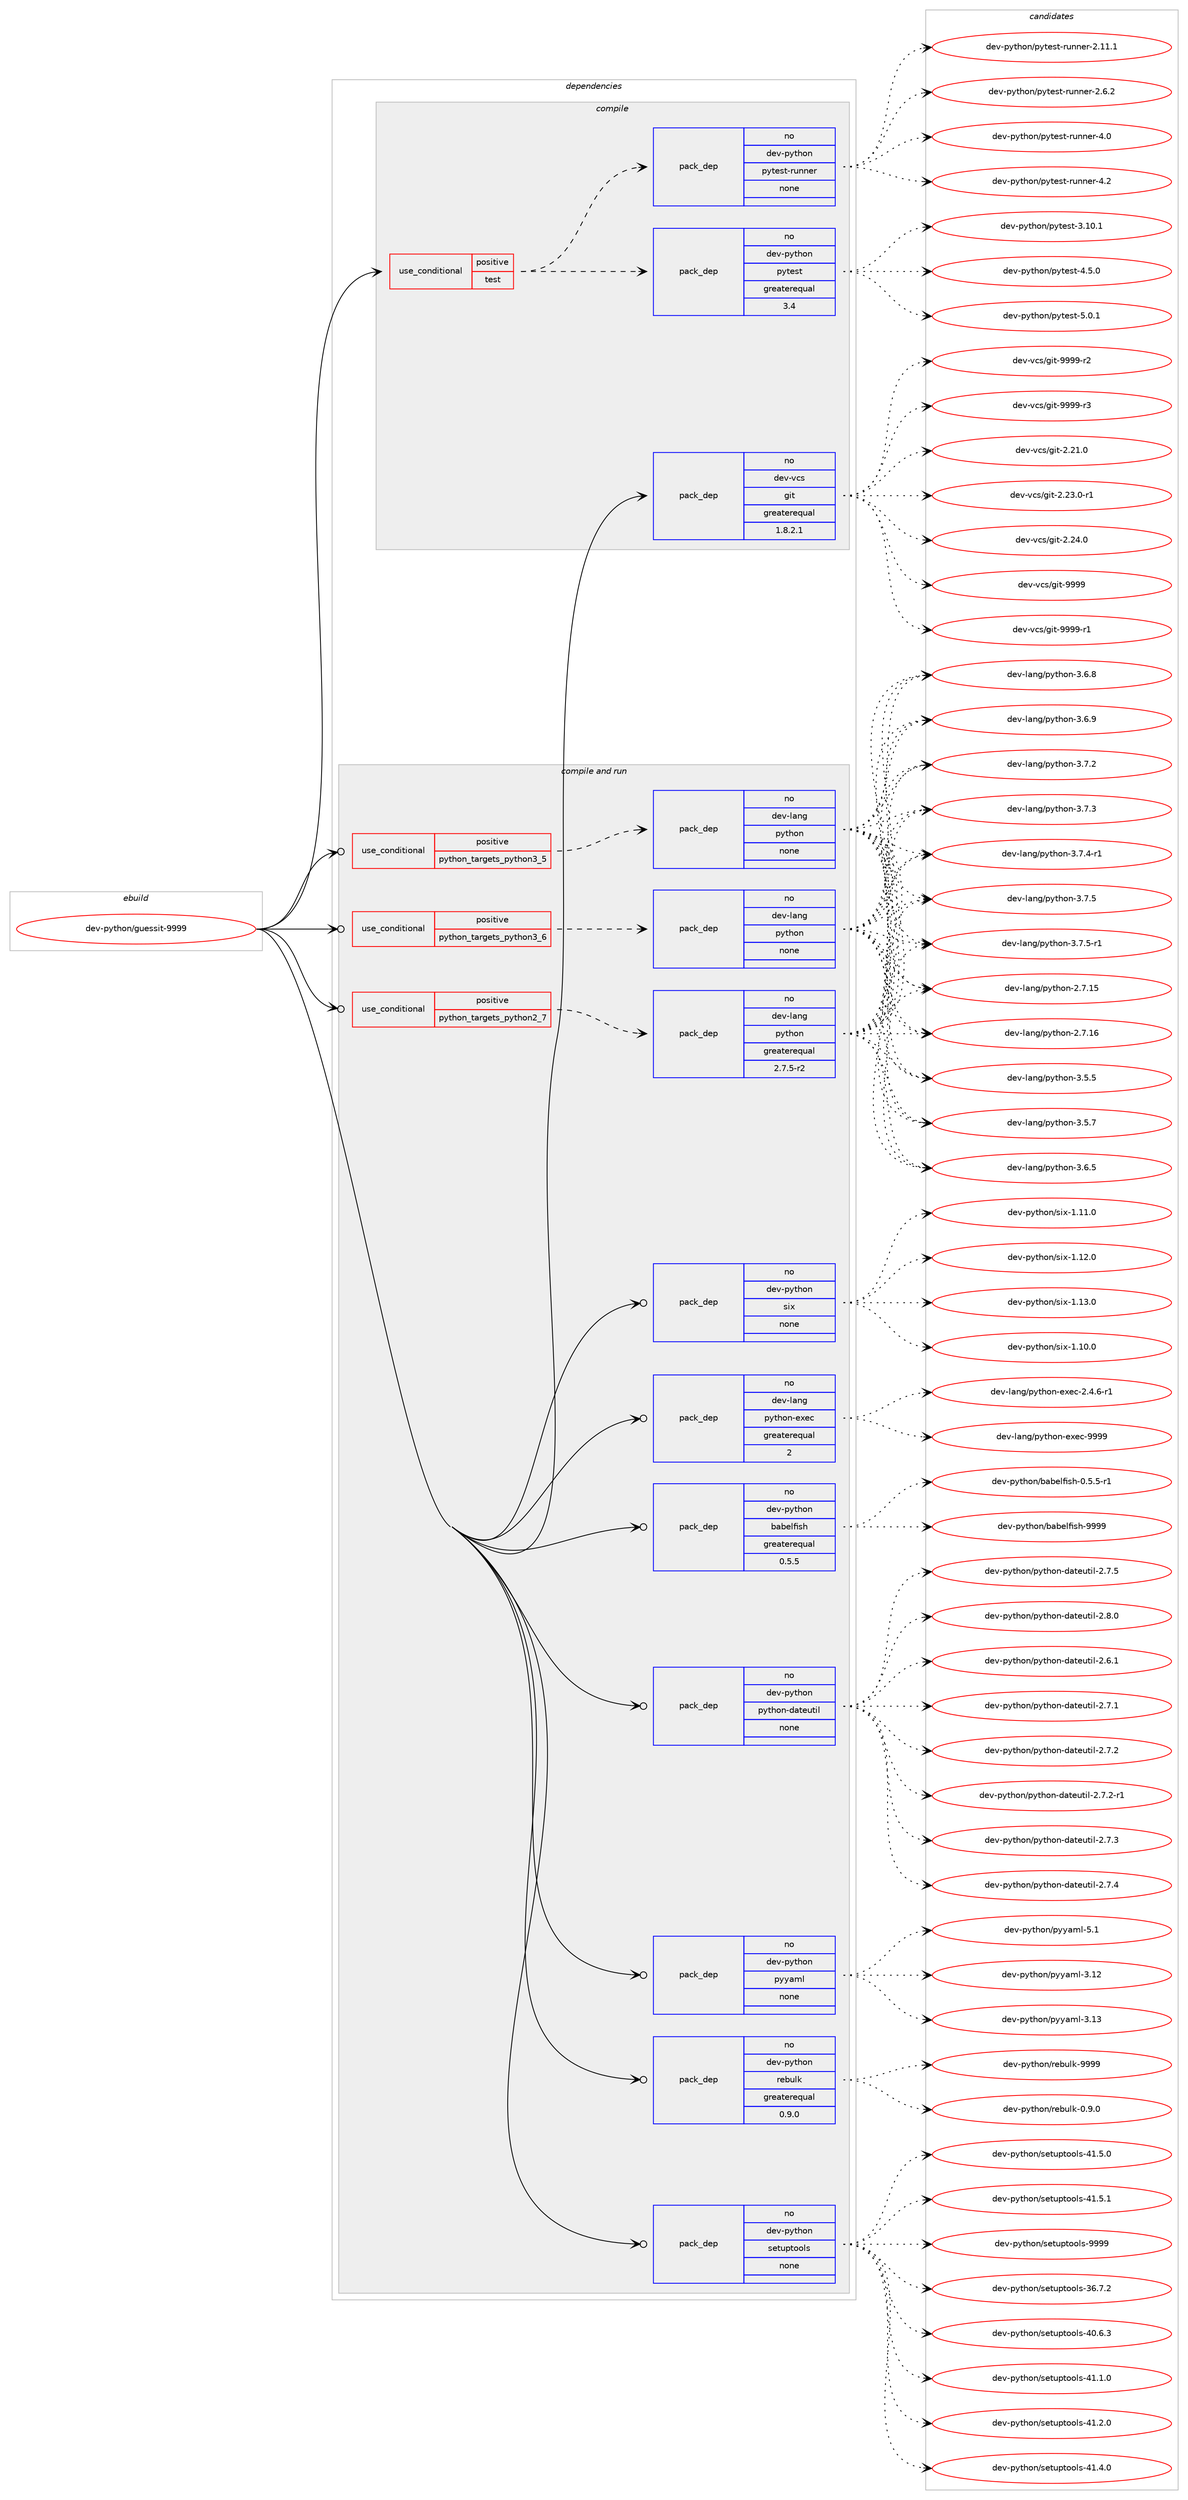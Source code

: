 digraph prolog {

# *************
# Graph options
# *************

newrank=true;
concentrate=true;
compound=true;
graph [rankdir=LR,fontname=Helvetica,fontsize=10,ranksep=1.5];#, ranksep=2.5, nodesep=0.2];
edge  [arrowhead=vee];
node  [fontname=Helvetica,fontsize=10];

# **********
# The ebuild
# **********

subgraph cluster_leftcol {
color=gray;
rank=same;
label=<<i>ebuild</i>>;
id [label="dev-python/guessit-9999", color=red, width=4, href="../dev-python/guessit-9999.svg"];
}

# ****************
# The dependencies
# ****************

subgraph cluster_midcol {
color=gray;
label=<<i>dependencies</i>>;
subgraph cluster_compile {
fillcolor="#eeeeee";
style=filled;
label=<<i>compile</i>>;
subgraph cond140353 {
dependency607966 [label=<<TABLE BORDER="0" CELLBORDER="1" CELLSPACING="0" CELLPADDING="4"><TR><TD ROWSPAN="3" CELLPADDING="10">use_conditional</TD></TR><TR><TD>positive</TD></TR><TR><TD>test</TD></TR></TABLE>>, shape=none, color=red];
subgraph pack455814 {
dependency607967 [label=<<TABLE BORDER="0" CELLBORDER="1" CELLSPACING="0" CELLPADDING="4" WIDTH="220"><TR><TD ROWSPAN="6" CELLPADDING="30">pack_dep</TD></TR><TR><TD WIDTH="110">no</TD></TR><TR><TD>dev-python</TD></TR><TR><TD>pytest</TD></TR><TR><TD>greaterequal</TD></TR><TR><TD>3.4</TD></TR></TABLE>>, shape=none, color=blue];
}
dependency607966:e -> dependency607967:w [weight=20,style="dashed",arrowhead="vee"];
subgraph pack455815 {
dependency607968 [label=<<TABLE BORDER="0" CELLBORDER="1" CELLSPACING="0" CELLPADDING="4" WIDTH="220"><TR><TD ROWSPAN="6" CELLPADDING="30">pack_dep</TD></TR><TR><TD WIDTH="110">no</TD></TR><TR><TD>dev-python</TD></TR><TR><TD>pytest-runner</TD></TR><TR><TD>none</TD></TR><TR><TD></TD></TR></TABLE>>, shape=none, color=blue];
}
dependency607966:e -> dependency607968:w [weight=20,style="dashed",arrowhead="vee"];
}
id:e -> dependency607966:w [weight=20,style="solid",arrowhead="vee"];
subgraph pack455816 {
dependency607969 [label=<<TABLE BORDER="0" CELLBORDER="1" CELLSPACING="0" CELLPADDING="4" WIDTH="220"><TR><TD ROWSPAN="6" CELLPADDING="30">pack_dep</TD></TR><TR><TD WIDTH="110">no</TD></TR><TR><TD>dev-vcs</TD></TR><TR><TD>git</TD></TR><TR><TD>greaterequal</TD></TR><TR><TD>1.8.2.1</TD></TR></TABLE>>, shape=none, color=blue];
}
id:e -> dependency607969:w [weight=20,style="solid",arrowhead="vee"];
}
subgraph cluster_compileandrun {
fillcolor="#eeeeee";
style=filled;
label=<<i>compile and run</i>>;
subgraph cond140354 {
dependency607970 [label=<<TABLE BORDER="0" CELLBORDER="1" CELLSPACING="0" CELLPADDING="4"><TR><TD ROWSPAN="3" CELLPADDING="10">use_conditional</TD></TR><TR><TD>positive</TD></TR><TR><TD>python_targets_python2_7</TD></TR></TABLE>>, shape=none, color=red];
subgraph pack455817 {
dependency607971 [label=<<TABLE BORDER="0" CELLBORDER="1" CELLSPACING="0" CELLPADDING="4" WIDTH="220"><TR><TD ROWSPAN="6" CELLPADDING="30">pack_dep</TD></TR><TR><TD WIDTH="110">no</TD></TR><TR><TD>dev-lang</TD></TR><TR><TD>python</TD></TR><TR><TD>greaterequal</TD></TR><TR><TD>2.7.5-r2</TD></TR></TABLE>>, shape=none, color=blue];
}
dependency607970:e -> dependency607971:w [weight=20,style="dashed",arrowhead="vee"];
}
id:e -> dependency607970:w [weight=20,style="solid",arrowhead="odotvee"];
subgraph cond140355 {
dependency607972 [label=<<TABLE BORDER="0" CELLBORDER="1" CELLSPACING="0" CELLPADDING="4"><TR><TD ROWSPAN="3" CELLPADDING="10">use_conditional</TD></TR><TR><TD>positive</TD></TR><TR><TD>python_targets_python3_5</TD></TR></TABLE>>, shape=none, color=red];
subgraph pack455818 {
dependency607973 [label=<<TABLE BORDER="0" CELLBORDER="1" CELLSPACING="0" CELLPADDING="4" WIDTH="220"><TR><TD ROWSPAN="6" CELLPADDING="30">pack_dep</TD></TR><TR><TD WIDTH="110">no</TD></TR><TR><TD>dev-lang</TD></TR><TR><TD>python</TD></TR><TR><TD>none</TD></TR><TR><TD></TD></TR></TABLE>>, shape=none, color=blue];
}
dependency607972:e -> dependency607973:w [weight=20,style="dashed",arrowhead="vee"];
}
id:e -> dependency607972:w [weight=20,style="solid",arrowhead="odotvee"];
subgraph cond140356 {
dependency607974 [label=<<TABLE BORDER="0" CELLBORDER="1" CELLSPACING="0" CELLPADDING="4"><TR><TD ROWSPAN="3" CELLPADDING="10">use_conditional</TD></TR><TR><TD>positive</TD></TR><TR><TD>python_targets_python3_6</TD></TR></TABLE>>, shape=none, color=red];
subgraph pack455819 {
dependency607975 [label=<<TABLE BORDER="0" CELLBORDER="1" CELLSPACING="0" CELLPADDING="4" WIDTH="220"><TR><TD ROWSPAN="6" CELLPADDING="30">pack_dep</TD></TR><TR><TD WIDTH="110">no</TD></TR><TR><TD>dev-lang</TD></TR><TR><TD>python</TD></TR><TR><TD>none</TD></TR><TR><TD></TD></TR></TABLE>>, shape=none, color=blue];
}
dependency607974:e -> dependency607975:w [weight=20,style="dashed",arrowhead="vee"];
}
id:e -> dependency607974:w [weight=20,style="solid",arrowhead="odotvee"];
subgraph pack455820 {
dependency607976 [label=<<TABLE BORDER="0" CELLBORDER="1" CELLSPACING="0" CELLPADDING="4" WIDTH="220"><TR><TD ROWSPAN="6" CELLPADDING="30">pack_dep</TD></TR><TR><TD WIDTH="110">no</TD></TR><TR><TD>dev-lang</TD></TR><TR><TD>python-exec</TD></TR><TR><TD>greaterequal</TD></TR><TR><TD>2</TD></TR></TABLE>>, shape=none, color=blue];
}
id:e -> dependency607976:w [weight=20,style="solid",arrowhead="odotvee"];
subgraph pack455821 {
dependency607977 [label=<<TABLE BORDER="0" CELLBORDER="1" CELLSPACING="0" CELLPADDING="4" WIDTH="220"><TR><TD ROWSPAN="6" CELLPADDING="30">pack_dep</TD></TR><TR><TD WIDTH="110">no</TD></TR><TR><TD>dev-python</TD></TR><TR><TD>babelfish</TD></TR><TR><TD>greaterequal</TD></TR><TR><TD>0.5.5</TD></TR></TABLE>>, shape=none, color=blue];
}
id:e -> dependency607977:w [weight=20,style="solid",arrowhead="odotvee"];
subgraph pack455822 {
dependency607978 [label=<<TABLE BORDER="0" CELLBORDER="1" CELLSPACING="0" CELLPADDING="4" WIDTH="220"><TR><TD ROWSPAN="6" CELLPADDING="30">pack_dep</TD></TR><TR><TD WIDTH="110">no</TD></TR><TR><TD>dev-python</TD></TR><TR><TD>python-dateutil</TD></TR><TR><TD>none</TD></TR><TR><TD></TD></TR></TABLE>>, shape=none, color=blue];
}
id:e -> dependency607978:w [weight=20,style="solid",arrowhead="odotvee"];
subgraph pack455823 {
dependency607979 [label=<<TABLE BORDER="0" CELLBORDER="1" CELLSPACING="0" CELLPADDING="4" WIDTH="220"><TR><TD ROWSPAN="6" CELLPADDING="30">pack_dep</TD></TR><TR><TD WIDTH="110">no</TD></TR><TR><TD>dev-python</TD></TR><TR><TD>pyyaml</TD></TR><TR><TD>none</TD></TR><TR><TD></TD></TR></TABLE>>, shape=none, color=blue];
}
id:e -> dependency607979:w [weight=20,style="solid",arrowhead="odotvee"];
subgraph pack455824 {
dependency607980 [label=<<TABLE BORDER="0" CELLBORDER="1" CELLSPACING="0" CELLPADDING="4" WIDTH="220"><TR><TD ROWSPAN="6" CELLPADDING="30">pack_dep</TD></TR><TR><TD WIDTH="110">no</TD></TR><TR><TD>dev-python</TD></TR><TR><TD>rebulk</TD></TR><TR><TD>greaterequal</TD></TR><TR><TD>0.9.0</TD></TR></TABLE>>, shape=none, color=blue];
}
id:e -> dependency607980:w [weight=20,style="solid",arrowhead="odotvee"];
subgraph pack455825 {
dependency607981 [label=<<TABLE BORDER="0" CELLBORDER="1" CELLSPACING="0" CELLPADDING="4" WIDTH="220"><TR><TD ROWSPAN="6" CELLPADDING="30">pack_dep</TD></TR><TR><TD WIDTH="110">no</TD></TR><TR><TD>dev-python</TD></TR><TR><TD>setuptools</TD></TR><TR><TD>none</TD></TR><TR><TD></TD></TR></TABLE>>, shape=none, color=blue];
}
id:e -> dependency607981:w [weight=20,style="solid",arrowhead="odotvee"];
subgraph pack455826 {
dependency607982 [label=<<TABLE BORDER="0" CELLBORDER="1" CELLSPACING="0" CELLPADDING="4" WIDTH="220"><TR><TD ROWSPAN="6" CELLPADDING="30">pack_dep</TD></TR><TR><TD WIDTH="110">no</TD></TR><TR><TD>dev-python</TD></TR><TR><TD>six</TD></TR><TR><TD>none</TD></TR><TR><TD></TD></TR></TABLE>>, shape=none, color=blue];
}
id:e -> dependency607982:w [weight=20,style="solid",arrowhead="odotvee"];
}
subgraph cluster_run {
fillcolor="#eeeeee";
style=filled;
label=<<i>run</i>>;
}
}

# **************
# The candidates
# **************

subgraph cluster_choices {
rank=same;
color=gray;
label=<<i>candidates</i>>;

subgraph choice455814 {
color=black;
nodesep=1;
choice100101118451121211161041111104711212111610111511645514649484649 [label="dev-python/pytest-3.10.1", color=red, width=4,href="../dev-python/pytest-3.10.1.svg"];
choice1001011184511212111610411111047112121116101115116455246534648 [label="dev-python/pytest-4.5.0", color=red, width=4,href="../dev-python/pytest-4.5.0.svg"];
choice1001011184511212111610411111047112121116101115116455346484649 [label="dev-python/pytest-5.0.1", color=red, width=4,href="../dev-python/pytest-5.0.1.svg"];
dependency607967:e -> choice100101118451121211161041111104711212111610111511645514649484649:w [style=dotted,weight="100"];
dependency607967:e -> choice1001011184511212111610411111047112121116101115116455246534648:w [style=dotted,weight="100"];
dependency607967:e -> choice1001011184511212111610411111047112121116101115116455346484649:w [style=dotted,weight="100"];
}
subgraph choice455815 {
color=black;
nodesep=1;
choice10010111845112121116104111110471121211161011151164511411711011010111445504649494649 [label="dev-python/pytest-runner-2.11.1", color=red, width=4,href="../dev-python/pytest-runner-2.11.1.svg"];
choice100101118451121211161041111104711212111610111511645114117110110101114455046544650 [label="dev-python/pytest-runner-2.6.2", color=red, width=4,href="../dev-python/pytest-runner-2.6.2.svg"];
choice10010111845112121116104111110471121211161011151164511411711011010111445524648 [label="dev-python/pytest-runner-4.0", color=red, width=4,href="../dev-python/pytest-runner-4.0.svg"];
choice10010111845112121116104111110471121211161011151164511411711011010111445524650 [label="dev-python/pytest-runner-4.2", color=red, width=4,href="../dev-python/pytest-runner-4.2.svg"];
dependency607968:e -> choice10010111845112121116104111110471121211161011151164511411711011010111445504649494649:w [style=dotted,weight="100"];
dependency607968:e -> choice100101118451121211161041111104711212111610111511645114117110110101114455046544650:w [style=dotted,weight="100"];
dependency607968:e -> choice10010111845112121116104111110471121211161011151164511411711011010111445524648:w [style=dotted,weight="100"];
dependency607968:e -> choice10010111845112121116104111110471121211161011151164511411711011010111445524650:w [style=dotted,weight="100"];
}
subgraph choice455816 {
color=black;
nodesep=1;
choice10010111845118991154710310511645504650494648 [label="dev-vcs/git-2.21.0", color=red, width=4,href="../dev-vcs/git-2.21.0.svg"];
choice100101118451189911547103105116455046505146484511449 [label="dev-vcs/git-2.23.0-r1", color=red, width=4,href="../dev-vcs/git-2.23.0-r1.svg"];
choice10010111845118991154710310511645504650524648 [label="dev-vcs/git-2.24.0", color=red, width=4,href="../dev-vcs/git-2.24.0.svg"];
choice1001011184511899115471031051164557575757 [label="dev-vcs/git-9999", color=red, width=4,href="../dev-vcs/git-9999.svg"];
choice10010111845118991154710310511645575757574511449 [label="dev-vcs/git-9999-r1", color=red, width=4,href="../dev-vcs/git-9999-r1.svg"];
choice10010111845118991154710310511645575757574511450 [label="dev-vcs/git-9999-r2", color=red, width=4,href="../dev-vcs/git-9999-r2.svg"];
choice10010111845118991154710310511645575757574511451 [label="dev-vcs/git-9999-r3", color=red, width=4,href="../dev-vcs/git-9999-r3.svg"];
dependency607969:e -> choice10010111845118991154710310511645504650494648:w [style=dotted,weight="100"];
dependency607969:e -> choice100101118451189911547103105116455046505146484511449:w [style=dotted,weight="100"];
dependency607969:e -> choice10010111845118991154710310511645504650524648:w [style=dotted,weight="100"];
dependency607969:e -> choice1001011184511899115471031051164557575757:w [style=dotted,weight="100"];
dependency607969:e -> choice10010111845118991154710310511645575757574511449:w [style=dotted,weight="100"];
dependency607969:e -> choice10010111845118991154710310511645575757574511450:w [style=dotted,weight="100"];
dependency607969:e -> choice10010111845118991154710310511645575757574511451:w [style=dotted,weight="100"];
}
subgraph choice455817 {
color=black;
nodesep=1;
choice10010111845108971101034711212111610411111045504655464953 [label="dev-lang/python-2.7.15", color=red, width=4,href="../dev-lang/python-2.7.15.svg"];
choice10010111845108971101034711212111610411111045504655464954 [label="dev-lang/python-2.7.16", color=red, width=4,href="../dev-lang/python-2.7.16.svg"];
choice100101118451089711010347112121116104111110455146534653 [label="dev-lang/python-3.5.5", color=red, width=4,href="../dev-lang/python-3.5.5.svg"];
choice100101118451089711010347112121116104111110455146534655 [label="dev-lang/python-3.5.7", color=red, width=4,href="../dev-lang/python-3.5.7.svg"];
choice100101118451089711010347112121116104111110455146544653 [label="dev-lang/python-3.6.5", color=red, width=4,href="../dev-lang/python-3.6.5.svg"];
choice100101118451089711010347112121116104111110455146544656 [label="dev-lang/python-3.6.8", color=red, width=4,href="../dev-lang/python-3.6.8.svg"];
choice100101118451089711010347112121116104111110455146544657 [label="dev-lang/python-3.6.9", color=red, width=4,href="../dev-lang/python-3.6.9.svg"];
choice100101118451089711010347112121116104111110455146554650 [label="dev-lang/python-3.7.2", color=red, width=4,href="../dev-lang/python-3.7.2.svg"];
choice100101118451089711010347112121116104111110455146554651 [label="dev-lang/python-3.7.3", color=red, width=4,href="../dev-lang/python-3.7.3.svg"];
choice1001011184510897110103471121211161041111104551465546524511449 [label="dev-lang/python-3.7.4-r1", color=red, width=4,href="../dev-lang/python-3.7.4-r1.svg"];
choice100101118451089711010347112121116104111110455146554653 [label="dev-lang/python-3.7.5", color=red, width=4,href="../dev-lang/python-3.7.5.svg"];
choice1001011184510897110103471121211161041111104551465546534511449 [label="dev-lang/python-3.7.5-r1", color=red, width=4,href="../dev-lang/python-3.7.5-r1.svg"];
dependency607971:e -> choice10010111845108971101034711212111610411111045504655464953:w [style=dotted,weight="100"];
dependency607971:e -> choice10010111845108971101034711212111610411111045504655464954:w [style=dotted,weight="100"];
dependency607971:e -> choice100101118451089711010347112121116104111110455146534653:w [style=dotted,weight="100"];
dependency607971:e -> choice100101118451089711010347112121116104111110455146534655:w [style=dotted,weight="100"];
dependency607971:e -> choice100101118451089711010347112121116104111110455146544653:w [style=dotted,weight="100"];
dependency607971:e -> choice100101118451089711010347112121116104111110455146544656:w [style=dotted,weight="100"];
dependency607971:e -> choice100101118451089711010347112121116104111110455146544657:w [style=dotted,weight="100"];
dependency607971:e -> choice100101118451089711010347112121116104111110455146554650:w [style=dotted,weight="100"];
dependency607971:e -> choice100101118451089711010347112121116104111110455146554651:w [style=dotted,weight="100"];
dependency607971:e -> choice1001011184510897110103471121211161041111104551465546524511449:w [style=dotted,weight="100"];
dependency607971:e -> choice100101118451089711010347112121116104111110455146554653:w [style=dotted,weight="100"];
dependency607971:e -> choice1001011184510897110103471121211161041111104551465546534511449:w [style=dotted,weight="100"];
}
subgraph choice455818 {
color=black;
nodesep=1;
choice10010111845108971101034711212111610411111045504655464953 [label="dev-lang/python-2.7.15", color=red, width=4,href="../dev-lang/python-2.7.15.svg"];
choice10010111845108971101034711212111610411111045504655464954 [label="dev-lang/python-2.7.16", color=red, width=4,href="../dev-lang/python-2.7.16.svg"];
choice100101118451089711010347112121116104111110455146534653 [label="dev-lang/python-3.5.5", color=red, width=4,href="../dev-lang/python-3.5.5.svg"];
choice100101118451089711010347112121116104111110455146534655 [label="dev-lang/python-3.5.7", color=red, width=4,href="../dev-lang/python-3.5.7.svg"];
choice100101118451089711010347112121116104111110455146544653 [label="dev-lang/python-3.6.5", color=red, width=4,href="../dev-lang/python-3.6.5.svg"];
choice100101118451089711010347112121116104111110455146544656 [label="dev-lang/python-3.6.8", color=red, width=4,href="../dev-lang/python-3.6.8.svg"];
choice100101118451089711010347112121116104111110455146544657 [label="dev-lang/python-3.6.9", color=red, width=4,href="../dev-lang/python-3.6.9.svg"];
choice100101118451089711010347112121116104111110455146554650 [label="dev-lang/python-3.7.2", color=red, width=4,href="../dev-lang/python-3.7.2.svg"];
choice100101118451089711010347112121116104111110455146554651 [label="dev-lang/python-3.7.3", color=red, width=4,href="../dev-lang/python-3.7.3.svg"];
choice1001011184510897110103471121211161041111104551465546524511449 [label="dev-lang/python-3.7.4-r1", color=red, width=4,href="../dev-lang/python-3.7.4-r1.svg"];
choice100101118451089711010347112121116104111110455146554653 [label="dev-lang/python-3.7.5", color=red, width=4,href="../dev-lang/python-3.7.5.svg"];
choice1001011184510897110103471121211161041111104551465546534511449 [label="dev-lang/python-3.7.5-r1", color=red, width=4,href="../dev-lang/python-3.7.5-r1.svg"];
dependency607973:e -> choice10010111845108971101034711212111610411111045504655464953:w [style=dotted,weight="100"];
dependency607973:e -> choice10010111845108971101034711212111610411111045504655464954:w [style=dotted,weight="100"];
dependency607973:e -> choice100101118451089711010347112121116104111110455146534653:w [style=dotted,weight="100"];
dependency607973:e -> choice100101118451089711010347112121116104111110455146534655:w [style=dotted,weight="100"];
dependency607973:e -> choice100101118451089711010347112121116104111110455146544653:w [style=dotted,weight="100"];
dependency607973:e -> choice100101118451089711010347112121116104111110455146544656:w [style=dotted,weight="100"];
dependency607973:e -> choice100101118451089711010347112121116104111110455146544657:w [style=dotted,weight="100"];
dependency607973:e -> choice100101118451089711010347112121116104111110455146554650:w [style=dotted,weight="100"];
dependency607973:e -> choice100101118451089711010347112121116104111110455146554651:w [style=dotted,weight="100"];
dependency607973:e -> choice1001011184510897110103471121211161041111104551465546524511449:w [style=dotted,weight="100"];
dependency607973:e -> choice100101118451089711010347112121116104111110455146554653:w [style=dotted,weight="100"];
dependency607973:e -> choice1001011184510897110103471121211161041111104551465546534511449:w [style=dotted,weight="100"];
}
subgraph choice455819 {
color=black;
nodesep=1;
choice10010111845108971101034711212111610411111045504655464953 [label="dev-lang/python-2.7.15", color=red, width=4,href="../dev-lang/python-2.7.15.svg"];
choice10010111845108971101034711212111610411111045504655464954 [label="dev-lang/python-2.7.16", color=red, width=4,href="../dev-lang/python-2.7.16.svg"];
choice100101118451089711010347112121116104111110455146534653 [label="dev-lang/python-3.5.5", color=red, width=4,href="../dev-lang/python-3.5.5.svg"];
choice100101118451089711010347112121116104111110455146534655 [label="dev-lang/python-3.5.7", color=red, width=4,href="../dev-lang/python-3.5.7.svg"];
choice100101118451089711010347112121116104111110455146544653 [label="dev-lang/python-3.6.5", color=red, width=4,href="../dev-lang/python-3.6.5.svg"];
choice100101118451089711010347112121116104111110455146544656 [label="dev-lang/python-3.6.8", color=red, width=4,href="../dev-lang/python-3.6.8.svg"];
choice100101118451089711010347112121116104111110455146544657 [label="dev-lang/python-3.6.9", color=red, width=4,href="../dev-lang/python-3.6.9.svg"];
choice100101118451089711010347112121116104111110455146554650 [label="dev-lang/python-3.7.2", color=red, width=4,href="../dev-lang/python-3.7.2.svg"];
choice100101118451089711010347112121116104111110455146554651 [label="dev-lang/python-3.7.3", color=red, width=4,href="../dev-lang/python-3.7.3.svg"];
choice1001011184510897110103471121211161041111104551465546524511449 [label="dev-lang/python-3.7.4-r1", color=red, width=4,href="../dev-lang/python-3.7.4-r1.svg"];
choice100101118451089711010347112121116104111110455146554653 [label="dev-lang/python-3.7.5", color=red, width=4,href="../dev-lang/python-3.7.5.svg"];
choice1001011184510897110103471121211161041111104551465546534511449 [label="dev-lang/python-3.7.5-r1", color=red, width=4,href="../dev-lang/python-3.7.5-r1.svg"];
dependency607975:e -> choice10010111845108971101034711212111610411111045504655464953:w [style=dotted,weight="100"];
dependency607975:e -> choice10010111845108971101034711212111610411111045504655464954:w [style=dotted,weight="100"];
dependency607975:e -> choice100101118451089711010347112121116104111110455146534653:w [style=dotted,weight="100"];
dependency607975:e -> choice100101118451089711010347112121116104111110455146534655:w [style=dotted,weight="100"];
dependency607975:e -> choice100101118451089711010347112121116104111110455146544653:w [style=dotted,weight="100"];
dependency607975:e -> choice100101118451089711010347112121116104111110455146544656:w [style=dotted,weight="100"];
dependency607975:e -> choice100101118451089711010347112121116104111110455146544657:w [style=dotted,weight="100"];
dependency607975:e -> choice100101118451089711010347112121116104111110455146554650:w [style=dotted,weight="100"];
dependency607975:e -> choice100101118451089711010347112121116104111110455146554651:w [style=dotted,weight="100"];
dependency607975:e -> choice1001011184510897110103471121211161041111104551465546524511449:w [style=dotted,weight="100"];
dependency607975:e -> choice100101118451089711010347112121116104111110455146554653:w [style=dotted,weight="100"];
dependency607975:e -> choice1001011184510897110103471121211161041111104551465546534511449:w [style=dotted,weight="100"];
}
subgraph choice455820 {
color=black;
nodesep=1;
choice10010111845108971101034711212111610411111045101120101994550465246544511449 [label="dev-lang/python-exec-2.4.6-r1", color=red, width=4,href="../dev-lang/python-exec-2.4.6-r1.svg"];
choice10010111845108971101034711212111610411111045101120101994557575757 [label="dev-lang/python-exec-9999", color=red, width=4,href="../dev-lang/python-exec-9999.svg"];
dependency607976:e -> choice10010111845108971101034711212111610411111045101120101994550465246544511449:w [style=dotted,weight="100"];
dependency607976:e -> choice10010111845108971101034711212111610411111045101120101994557575757:w [style=dotted,weight="100"];
}
subgraph choice455821 {
color=black;
nodesep=1;
choice10010111845112121116104111110479897981011081021051151044548465346534511449 [label="dev-python/babelfish-0.5.5-r1", color=red, width=4,href="../dev-python/babelfish-0.5.5-r1.svg"];
choice10010111845112121116104111110479897981011081021051151044557575757 [label="dev-python/babelfish-9999", color=red, width=4,href="../dev-python/babelfish-9999.svg"];
dependency607977:e -> choice10010111845112121116104111110479897981011081021051151044548465346534511449:w [style=dotted,weight="100"];
dependency607977:e -> choice10010111845112121116104111110479897981011081021051151044557575757:w [style=dotted,weight="100"];
}
subgraph choice455822 {
color=black;
nodesep=1;
choice10010111845112121116104111110471121211161041111104510097116101117116105108455046544649 [label="dev-python/python-dateutil-2.6.1", color=red, width=4,href="../dev-python/python-dateutil-2.6.1.svg"];
choice10010111845112121116104111110471121211161041111104510097116101117116105108455046554649 [label="dev-python/python-dateutil-2.7.1", color=red, width=4,href="../dev-python/python-dateutil-2.7.1.svg"];
choice10010111845112121116104111110471121211161041111104510097116101117116105108455046554650 [label="dev-python/python-dateutil-2.7.2", color=red, width=4,href="../dev-python/python-dateutil-2.7.2.svg"];
choice100101118451121211161041111104711212111610411111045100971161011171161051084550465546504511449 [label="dev-python/python-dateutil-2.7.2-r1", color=red, width=4,href="../dev-python/python-dateutil-2.7.2-r1.svg"];
choice10010111845112121116104111110471121211161041111104510097116101117116105108455046554651 [label="dev-python/python-dateutil-2.7.3", color=red, width=4,href="../dev-python/python-dateutil-2.7.3.svg"];
choice10010111845112121116104111110471121211161041111104510097116101117116105108455046554652 [label="dev-python/python-dateutil-2.7.4", color=red, width=4,href="../dev-python/python-dateutil-2.7.4.svg"];
choice10010111845112121116104111110471121211161041111104510097116101117116105108455046554653 [label="dev-python/python-dateutil-2.7.5", color=red, width=4,href="../dev-python/python-dateutil-2.7.5.svg"];
choice10010111845112121116104111110471121211161041111104510097116101117116105108455046564648 [label="dev-python/python-dateutil-2.8.0", color=red, width=4,href="../dev-python/python-dateutil-2.8.0.svg"];
dependency607978:e -> choice10010111845112121116104111110471121211161041111104510097116101117116105108455046544649:w [style=dotted,weight="100"];
dependency607978:e -> choice10010111845112121116104111110471121211161041111104510097116101117116105108455046554649:w [style=dotted,weight="100"];
dependency607978:e -> choice10010111845112121116104111110471121211161041111104510097116101117116105108455046554650:w [style=dotted,weight="100"];
dependency607978:e -> choice100101118451121211161041111104711212111610411111045100971161011171161051084550465546504511449:w [style=dotted,weight="100"];
dependency607978:e -> choice10010111845112121116104111110471121211161041111104510097116101117116105108455046554651:w [style=dotted,weight="100"];
dependency607978:e -> choice10010111845112121116104111110471121211161041111104510097116101117116105108455046554652:w [style=dotted,weight="100"];
dependency607978:e -> choice10010111845112121116104111110471121211161041111104510097116101117116105108455046554653:w [style=dotted,weight="100"];
dependency607978:e -> choice10010111845112121116104111110471121211161041111104510097116101117116105108455046564648:w [style=dotted,weight="100"];
}
subgraph choice455823 {
color=black;
nodesep=1;
choice1001011184511212111610411111047112121121971091084551464950 [label="dev-python/pyyaml-3.12", color=red, width=4,href="../dev-python/pyyaml-3.12.svg"];
choice1001011184511212111610411111047112121121971091084551464951 [label="dev-python/pyyaml-3.13", color=red, width=4,href="../dev-python/pyyaml-3.13.svg"];
choice10010111845112121116104111110471121211219710910845534649 [label="dev-python/pyyaml-5.1", color=red, width=4,href="../dev-python/pyyaml-5.1.svg"];
dependency607979:e -> choice1001011184511212111610411111047112121121971091084551464950:w [style=dotted,weight="100"];
dependency607979:e -> choice1001011184511212111610411111047112121121971091084551464951:w [style=dotted,weight="100"];
dependency607979:e -> choice10010111845112121116104111110471121211219710910845534649:w [style=dotted,weight="100"];
}
subgraph choice455824 {
color=black;
nodesep=1;
choice100101118451121211161041111104711410198117108107454846574648 [label="dev-python/rebulk-0.9.0", color=red, width=4,href="../dev-python/rebulk-0.9.0.svg"];
choice1001011184511212111610411111047114101981171081074557575757 [label="dev-python/rebulk-9999", color=red, width=4,href="../dev-python/rebulk-9999.svg"];
dependency607980:e -> choice100101118451121211161041111104711410198117108107454846574648:w [style=dotted,weight="100"];
dependency607980:e -> choice1001011184511212111610411111047114101981171081074557575757:w [style=dotted,weight="100"];
}
subgraph choice455825 {
color=black;
nodesep=1;
choice100101118451121211161041111104711510111611711211611111110811545515446554650 [label="dev-python/setuptools-36.7.2", color=red, width=4,href="../dev-python/setuptools-36.7.2.svg"];
choice100101118451121211161041111104711510111611711211611111110811545524846544651 [label="dev-python/setuptools-40.6.3", color=red, width=4,href="../dev-python/setuptools-40.6.3.svg"];
choice100101118451121211161041111104711510111611711211611111110811545524946494648 [label="dev-python/setuptools-41.1.0", color=red, width=4,href="../dev-python/setuptools-41.1.0.svg"];
choice100101118451121211161041111104711510111611711211611111110811545524946504648 [label="dev-python/setuptools-41.2.0", color=red, width=4,href="../dev-python/setuptools-41.2.0.svg"];
choice100101118451121211161041111104711510111611711211611111110811545524946524648 [label="dev-python/setuptools-41.4.0", color=red, width=4,href="../dev-python/setuptools-41.4.0.svg"];
choice100101118451121211161041111104711510111611711211611111110811545524946534648 [label="dev-python/setuptools-41.5.0", color=red, width=4,href="../dev-python/setuptools-41.5.0.svg"];
choice100101118451121211161041111104711510111611711211611111110811545524946534649 [label="dev-python/setuptools-41.5.1", color=red, width=4,href="../dev-python/setuptools-41.5.1.svg"];
choice10010111845112121116104111110471151011161171121161111111081154557575757 [label="dev-python/setuptools-9999", color=red, width=4,href="../dev-python/setuptools-9999.svg"];
dependency607981:e -> choice100101118451121211161041111104711510111611711211611111110811545515446554650:w [style=dotted,weight="100"];
dependency607981:e -> choice100101118451121211161041111104711510111611711211611111110811545524846544651:w [style=dotted,weight="100"];
dependency607981:e -> choice100101118451121211161041111104711510111611711211611111110811545524946494648:w [style=dotted,weight="100"];
dependency607981:e -> choice100101118451121211161041111104711510111611711211611111110811545524946504648:w [style=dotted,weight="100"];
dependency607981:e -> choice100101118451121211161041111104711510111611711211611111110811545524946524648:w [style=dotted,weight="100"];
dependency607981:e -> choice100101118451121211161041111104711510111611711211611111110811545524946534648:w [style=dotted,weight="100"];
dependency607981:e -> choice100101118451121211161041111104711510111611711211611111110811545524946534649:w [style=dotted,weight="100"];
dependency607981:e -> choice10010111845112121116104111110471151011161171121161111111081154557575757:w [style=dotted,weight="100"];
}
subgraph choice455826 {
color=black;
nodesep=1;
choice100101118451121211161041111104711510512045494649484648 [label="dev-python/six-1.10.0", color=red, width=4,href="../dev-python/six-1.10.0.svg"];
choice100101118451121211161041111104711510512045494649494648 [label="dev-python/six-1.11.0", color=red, width=4,href="../dev-python/six-1.11.0.svg"];
choice100101118451121211161041111104711510512045494649504648 [label="dev-python/six-1.12.0", color=red, width=4,href="../dev-python/six-1.12.0.svg"];
choice100101118451121211161041111104711510512045494649514648 [label="dev-python/six-1.13.0", color=red, width=4,href="../dev-python/six-1.13.0.svg"];
dependency607982:e -> choice100101118451121211161041111104711510512045494649484648:w [style=dotted,weight="100"];
dependency607982:e -> choice100101118451121211161041111104711510512045494649494648:w [style=dotted,weight="100"];
dependency607982:e -> choice100101118451121211161041111104711510512045494649504648:w [style=dotted,weight="100"];
dependency607982:e -> choice100101118451121211161041111104711510512045494649514648:w [style=dotted,weight="100"];
}
}

}
